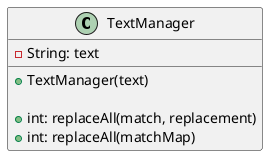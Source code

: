 @startuml
'https://plantuml.com/class-diagram

class TextManager {
    -String: text

    +TextManager(text)

    +int: replaceAll(match, replacement)
    +int: replaceAll(matchMap)
}
@enduml